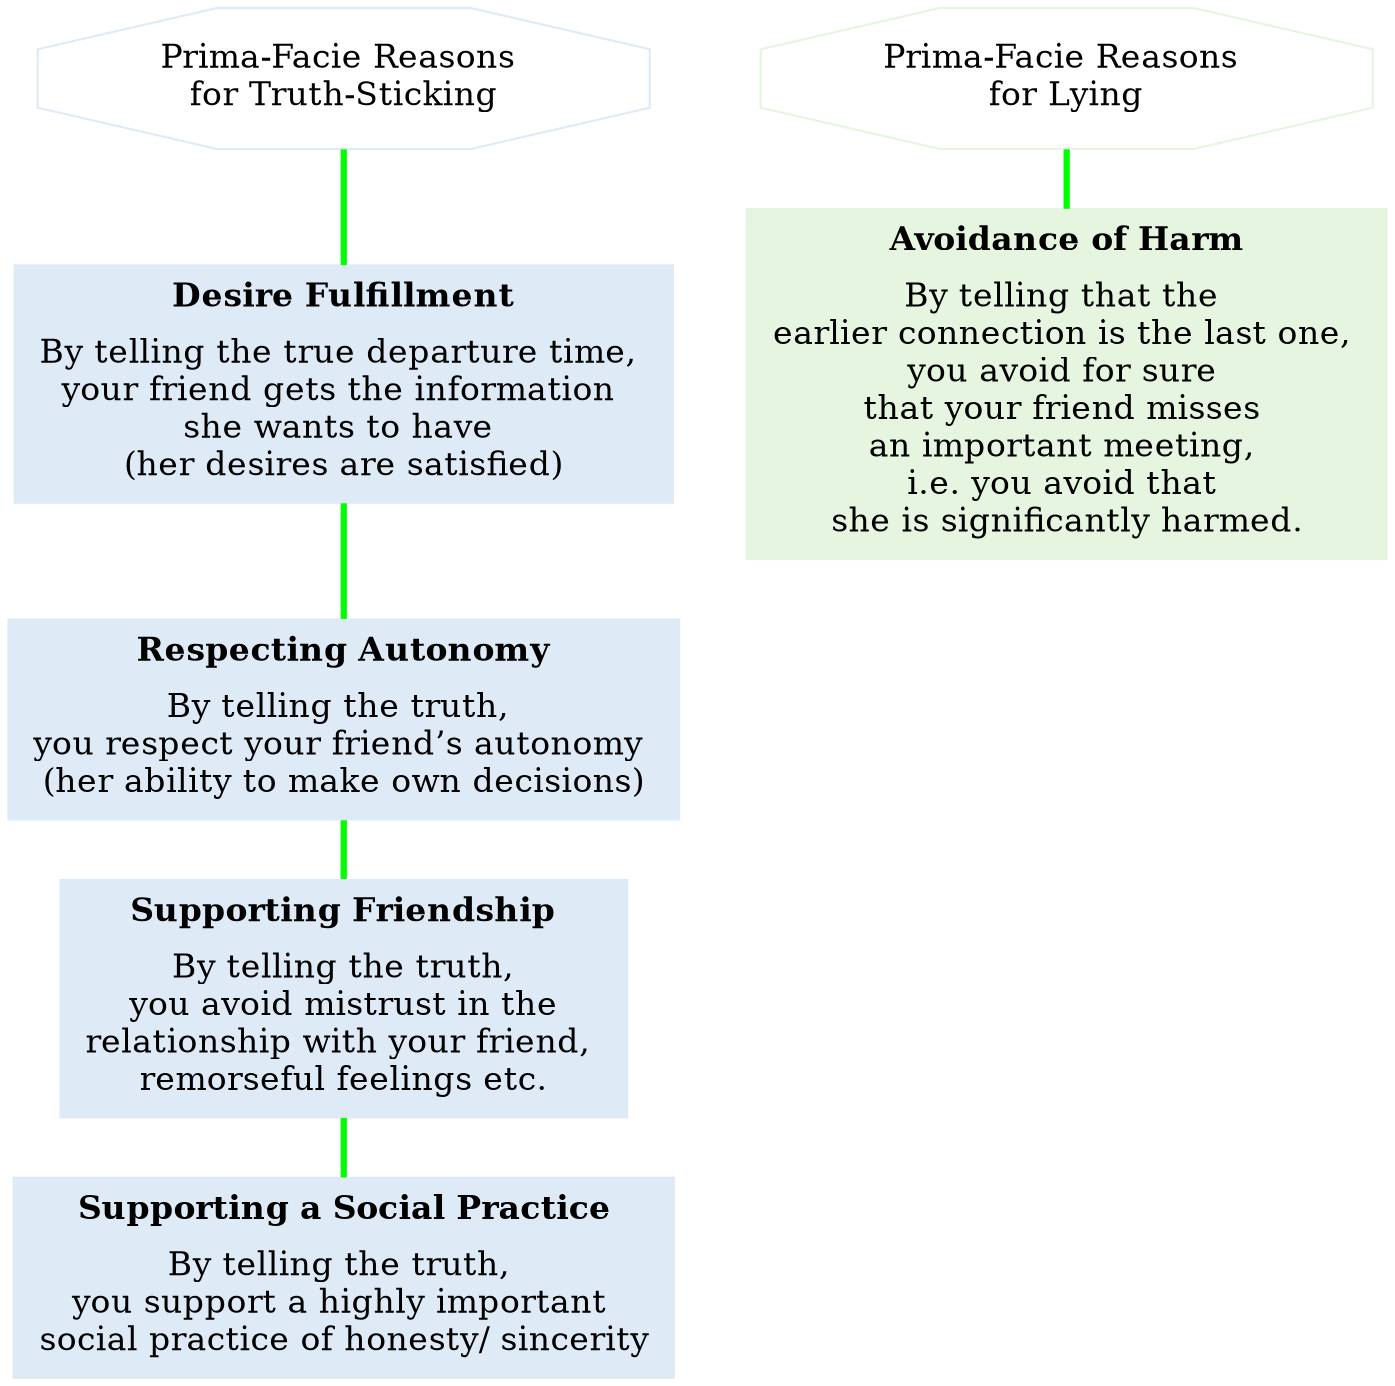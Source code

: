 digraph PFR {
  graph [newrank = true,
		nodesep = 0.5,
		ranksep = 0.4,
		overlap = false,
		splines = ortho,]
 
 edge [arrowhead = none,
		arrowsize = 1,
		labelfontname = "Ubuntu",
		weight = 10,
		style = "filled,setlinewidth(3)",
		/*color=black*/]

  /* Entities */
subgraph pro_truth {
    node [fixedsize = false,
		fontsize = 16,
		height = 1,
		shape = box,
		style = "filled,setlinewidth(1)",
		width = 1,
		color="#deebf7"]
  PFRT [
    shape=octagon
    label="Prima-Facie Reasons \nfor Truth-Sticking"
    fillcolor="white",
    width=1
    height=.8];

  DF [label=<
      <table border='0' cellborder='0' cellspacing='0' cellpadding='4'>
        <tr><td><b>Desire Fulfillment</b></td></tr>
        <tr><td align="left">By telling the true departure time, <br/>your friend gets the information <br/>she wants to have <br/>(her desires are satisfied)</td></tr>
      </table>>]

  AUT [label=<
      <table border='0' cellborder='0' cellspacing='0' cellpadding='4'>
        <tr><td><b>Respecting Autonomy</b></td></tr>
        <tr><td align="left">By telling the truth, <br/>you respect your friend’s autonomy <br/>(her ability to make own decisions)</td></tr>
      </table>>]

   SinR [label=<
      <table border='0' cellborder='0' cellspacing='0' cellpadding='4'>
        <tr><td><b>Supporting Friendship</b></td></tr>
        <tr><td align="left">By telling the truth,<br/>you avoid mistrust in the<br/>relationship with your friend, <br/>remorseful feelings etc.</td></tr>
      </table>>]
   SocPr [label=<
      <table border='0' cellborder='0' cellspacing='0' cellpadding='4'>
        <tr><td><b>Supporting a Social Practice</b></td></tr>
        <tr><td align="left">By telling the truth, <br/>you support a highly important <br/>social practice of honesty/ sincerity</td></tr>
      </table>>]
}
 
subgraph pro_lying {
    node [fixedsize = false,
		fontsize = 16,
		height = 1,
		shape = box,
		style = "filled,setlinewidth(1)",
		width = 1,
		color="#e5f5e0"]
   PFRL [
    shape=octagon
    label="Prima-Facie Reasons \nfor Lying"
    fillcolor="white",
    width=1
    height=.8];

   AH [label=<
      <table border='0' cellborder='0' cellspacing='0' cellpadding='4'>
        <tr><td><b>Avoidance of Harm</b></td></tr>
        <tr><td align="left">By telling that the <br/>earlier connection is the last one, <br/>you avoid for sure <br/>that your friend misses <br/>an important meeting, <br/>i.e. you avoid that <br/>she is significantly harmed.</td></tr>
      </table>>]
}

 
  /* Relationships */
  PFRT -> DF -> AUT -> SinR -> SocPr [color=green]
  PFRL -> AH [color=green]


  /* Ranks */
  /* { rank=|same,min,max,# max is bottom|; shortName; }; */
}